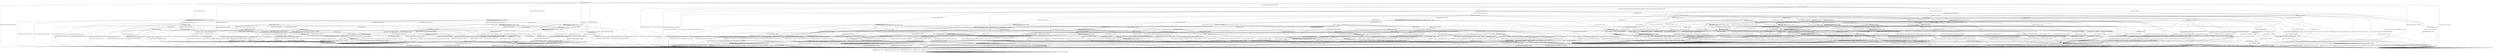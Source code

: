 digraph g {

	s0 [shape="circle" label="s0"];
	s1 [shape="circle" label="s1"];
	s2 [shape="circle" label="s2"];
	s3 [shape="circle" label="s3"];
	s4 [shape="circle" label="s4"];
	s5 [shape="circle" label="s5"];
	s6 [shape="circle" label="s6"];
	s7 [shape="circle" label="s7"];
	s8 [shape="circle" label="s8"];
	s9 [shape="circle" label="s9"];
	s10 [shape="circle" label="s10"];
	s11 [shape="circle" label="s11"];
	s12 [shape="circle" label="s12"];
	s13 [shape="circle" label="s13"];
	s14 [shape="circle" label="s14"];
	s15 [shape="circle" label="s15"];
	s16 [shape="circle" label="s16"];
	s17 [shape="circle" label="s17"];
	s18 [shape="circle" label="s18"];
	s19 [shape="circle" label="s19"];
	s20 [shape="circle" label="s20"];
	s21 [shape="circle" label="s21"];
	s22 [shape="circle" label="s22"];
	s23 [shape="circle" label="s23"];
	s24 [shape="circle" label="s24"];
	s25 [shape="circle" label="s25"];
	s26 [shape="circle" label="s26"];
	s27 [shape="circle" label="s27"];
	s28 [shape="circle" label="s28"];
	s29 [shape="circle" label="s29"];
	s30 [shape="circle" label="s30"];
	s31 [shape="circle" label="s31"];
	s32 [shape="circle" label="s32"];
	s33 [shape="circle" label="s33"];
	s34 [shape="circle" label="s34"];
	s35 [shape="circle" label="s35"];
	s36 [shape="circle" label="s36"];
	s37 [shape="circle" label="s37"];
	s38 [shape="circle" label="s38"];
	s39 [shape="circle" label="s39"];
	s40 [shape="circle" label="s40"];
	s41 [shape="circle" label="s41"];
	s42 [shape="circle" label="s42"];
	s43 [shape="circle" label="s43"];
	s44 [shape="circle" label="s44"];
	s45 [shape="circle" label="s45"];
	s46 [shape="circle" label="s46"];
	s47 [shape="circle" label="s47"];
	s48 [shape="circle" label="s48"];
	s49 [shape="circle" label="s49"];
	s50 [shape="circle" label="s50"];
	s51 [shape="circle" label="s51"];
	s52 [shape="circle" label="s52"];
	s53 [shape="circle" label="s53"];
	s54 [shape="circle" label="s54"];
	s55 [shape="circle" label="s55"];
	s56 [shape="circle" label="s56"];
	s57 [shape="circle" label="s57"];
	s58 [shape="circle" label="s58"];
	s59 [shape="circle" label="s59"];
	s60 [shape="circle" label="s60"];
	s61 [shape="circle" label="s61"];
	s62 [shape="circle" label="s62"];
	s63 [shape="circle" label="s63"];
	s64 [shape="circle" label="s64"];
	s65 [shape="circle" label="s65"];
	s66 [shape="circle" label="s66"];
	s67 [shape="circle" label="s67"];
	s68 [shape="circle" label="s68"];
	s69 [shape="circle" label="s69"];
	s70 [shape="circle" label="s70"];
	s71 [shape="circle" label="s71"];
	s72 [shape="circle" label="s72"];
	s73 [shape="circle" label="s73"];
	s74 [shape="circle" label="s74"];
	s75 [shape="circle" label="s75"];
	s0 -> s2 [label="ECDH_CLIENT_HELLO / HELLO_VERIFY_REQUEST"];
	s0 -> s16 [label="ECDH_CLIENT_KEY_EXCHANGE / TIMEOUT"];
	s0 -> s7 [label="CHANGE_CIPHER_SPEC / TIMEOUT"];
	s0 -> s5 [label="FINISHED / TIMEOUT"];
	s0 -> s0 [label="APPLICATION / TIMEOUT"];
	s0 -> s5 [label="CERTIFICATE / TIMEOUT"];
	s0 -> s8 [label="EMPTY_CERTIFICATE / TIMEOUT"];
	s0 -> s5 [label="CERTIFICATE_VERIFY / TIMEOUT"];
	s0 -> s1 [label="Alert(WARNING,CLOSE_NOTIFY) / TIMEOUT"];
	s0 -> s1 [label="Alert(FATAL,UNEXPECTED_MESSAGE) / TIMEOUT"];
	s1 -> s3 [label="ECDH_CLIENT_HELLO / TIMEOUT"];
	s1 -> s3 [label="ECDH_CLIENT_KEY_EXCHANGE / TIMEOUT"];
	s1 -> s3 [label="CHANGE_CIPHER_SPEC / TIMEOUT"];
	s1 -> s3 [label="FINISHED / TIMEOUT"];
	s1 -> s3 [label="APPLICATION / TIMEOUT"];
	s1 -> s3 [label="CERTIFICATE / TIMEOUT"];
	s1 -> s3 [label="EMPTY_CERTIFICATE / TIMEOUT"];
	s1 -> s3 [label="CERTIFICATE_VERIFY / TIMEOUT"];
	s1 -> s3 [label="Alert(WARNING,CLOSE_NOTIFY) / TIMEOUT"];
	s1 -> s3 [label="Alert(FATAL,UNEXPECTED_MESSAGE) / TIMEOUT"];
	s2 -> s4 [label="ECDH_CLIENT_HELLO / SERVER_HELLO|RSA_CERTIFICATE|ECDHE_SERVER_KEY_EXCHANGE|CERTIFICATE_REQUEST|SERVER_HELLO_DONE"];
	s2 -> s23 [label="ECDH_CLIENT_KEY_EXCHANGE / TIMEOUT"];
	s2 -> s7 [label="CHANGE_CIPHER_SPEC / TIMEOUT"];
	s2 -> s6 [label="FINISHED / TIMEOUT"];
	s2 -> s2 [label="APPLICATION / TIMEOUT"];
	s2 -> s52 [label="CERTIFICATE / TIMEOUT"];
	s2 -> s12 [label="EMPTY_CERTIFICATE / TIMEOUT"];
	s2 -> s6 [label="CERTIFICATE_VERIFY / TIMEOUT"];
	s2 -> s1 [label="Alert(WARNING,CLOSE_NOTIFY) / Alert(WARNING,CLOSE_NOTIFY)"];
	s2 -> s1 [label="Alert(FATAL,UNEXPECTED_MESSAGE) / TIMEOUT"];
	s3 -> s3 [label="ECDH_CLIENT_HELLO / SOCKET_CLOSED"];
	s3 -> s3 [label="ECDH_CLIENT_KEY_EXCHANGE / SOCKET_CLOSED"];
	s3 -> s3 [label="CHANGE_CIPHER_SPEC / SOCKET_CLOSED"];
	s3 -> s3 [label="FINISHED / SOCKET_CLOSED"];
	s3 -> s3 [label="APPLICATION / SOCKET_CLOSED"];
	s3 -> s3 [label="CERTIFICATE / SOCKET_CLOSED"];
	s3 -> s3 [label="EMPTY_CERTIFICATE / SOCKET_CLOSED"];
	s3 -> s3 [label="CERTIFICATE_VERIFY / SOCKET_CLOSED"];
	s3 -> s3 [label="Alert(WARNING,CLOSE_NOTIFY) / SOCKET_CLOSED"];
	s3 -> s3 [label="Alert(FATAL,UNEXPECTED_MESSAGE) / SOCKET_CLOSED"];
	s4 -> s1 [label="ECDH_CLIENT_HELLO / Alert(FATAL,UNEXPECTED_MESSAGE)"];
	s4 -> s20 [label="ECDH_CLIENT_KEY_EXCHANGE / TIMEOUT"];
	s4 -> s7 [label="CHANGE_CIPHER_SPEC / TIMEOUT"];
	s4 -> s6 [label="FINISHED / TIMEOUT"];
	s4 -> s4 [label="APPLICATION / TIMEOUT"];
	s4 -> s50 [label="CERTIFICATE / TIMEOUT"];
	s4 -> s10 [label="EMPTY_CERTIFICATE / TIMEOUT"];
	s4 -> s6 [label="CERTIFICATE_VERIFY / TIMEOUT"];
	s4 -> s1 [label="Alert(WARNING,CLOSE_NOTIFY) / Alert(WARNING,CLOSE_NOTIFY)"];
	s4 -> s1 [label="Alert(FATAL,UNEXPECTED_MESSAGE) / TIMEOUT"];
	s5 -> s5 [label="ECDH_CLIENT_HELLO / TIMEOUT"];
	s5 -> s5 [label="ECDH_CLIENT_KEY_EXCHANGE / TIMEOUT"];
	s5 -> s7 [label="CHANGE_CIPHER_SPEC / TIMEOUT"];
	s5 -> s5 [label="FINISHED / TIMEOUT"];
	s5 -> s5 [label="APPLICATION / TIMEOUT"];
	s5 -> s5 [label="CERTIFICATE / TIMEOUT"];
	s5 -> s5 [label="EMPTY_CERTIFICATE / TIMEOUT"];
	s5 -> s5 [label="CERTIFICATE_VERIFY / TIMEOUT"];
	s5 -> s1 [label="Alert(WARNING,CLOSE_NOTIFY) / TIMEOUT"];
	s5 -> s1 [label="Alert(FATAL,UNEXPECTED_MESSAGE) / TIMEOUT"];
	s6 -> s6 [label="ECDH_CLIENT_HELLO / TIMEOUT"];
	s6 -> s6 [label="ECDH_CLIENT_KEY_EXCHANGE / TIMEOUT"];
	s6 -> s7 [label="CHANGE_CIPHER_SPEC / TIMEOUT"];
	s6 -> s6 [label="FINISHED / TIMEOUT"];
	s6 -> s6 [label="APPLICATION / TIMEOUT"];
	s6 -> s6 [label="CERTIFICATE / TIMEOUT"];
	s6 -> s6 [label="EMPTY_CERTIFICATE / TIMEOUT"];
	s6 -> s6 [label="CERTIFICATE_VERIFY / TIMEOUT"];
	s6 -> s1 [label="Alert(WARNING,CLOSE_NOTIFY) / Alert(WARNING,CLOSE_NOTIFY)"];
	s6 -> s1 [label="Alert(FATAL,UNEXPECTED_MESSAGE) / TIMEOUT"];
	s7 -> s7 [label="ECDH_CLIENT_HELLO / TIMEOUT"];
	s7 -> s7 [label="ECDH_CLIENT_KEY_EXCHANGE / TIMEOUT"];
	s7 -> s7 [label="CHANGE_CIPHER_SPEC / TIMEOUT"];
	s7 -> s7 [label="FINISHED / TIMEOUT"];
	s7 -> s7 [label="APPLICATION / TIMEOUT"];
	s7 -> s7 [label="CERTIFICATE / TIMEOUT"];
	s7 -> s7 [label="EMPTY_CERTIFICATE / TIMEOUT"];
	s7 -> s7 [label="CERTIFICATE_VERIFY / TIMEOUT"];
	s7 -> s7 [label="Alert(WARNING,CLOSE_NOTIFY) / TIMEOUT"];
	s7 -> s7 [label="Alert(FATAL,UNEXPECTED_MESSAGE) / TIMEOUT"];
	s8 -> s8 [label="ECDH_CLIENT_HELLO / TIMEOUT"];
	s8 -> s32 [label="ECDH_CLIENT_KEY_EXCHANGE / TIMEOUT"];
	s8 -> s9 [label="CHANGE_CIPHER_SPEC / TIMEOUT"];
	s8 -> s8 [label="FINISHED / TIMEOUT"];
	s8 -> s8 [label="APPLICATION / TIMEOUT"];
	s8 -> s5 [label="CERTIFICATE / TIMEOUT"];
	s8 -> s5 [label="EMPTY_CERTIFICATE / TIMEOUT"];
	s8 -> s14 [label="CERTIFICATE_VERIFY / TIMEOUT"];
	s8 -> s1 [label="Alert(WARNING,CLOSE_NOTIFY) / TIMEOUT"];
	s8 -> s1 [label="Alert(FATAL,UNEXPECTED_MESSAGE) / TIMEOUT"];
	s9 -> s1 [label="ECDH_CLIENT_HELLO / TIMEOUT"];
	s9 -> s1 [label="ECDH_CLIENT_KEY_EXCHANGE / TIMEOUT"];
	s9 -> s7 [label="CHANGE_CIPHER_SPEC / TIMEOUT"];
	s9 -> s1 [label="FINISHED / TIMEOUT"];
	s9 -> s9 [label="APPLICATION / TIMEOUT"];
	s9 -> s1 [label="CERTIFICATE / TIMEOUT"];
	s9 -> s1 [label="EMPTY_CERTIFICATE / TIMEOUT"];
	s9 -> s1 [label="CERTIFICATE_VERIFY / TIMEOUT"];
	s9 -> s9 [label="Alert(WARNING,CLOSE_NOTIFY) / TIMEOUT"];
	s9 -> s9 [label="Alert(FATAL,UNEXPECTED_MESSAGE) / TIMEOUT"];
	s10 -> s28 [label="ECDH_CLIENT_HELLO / TIMEOUT"];
	s10 -> s26 [label="ECDH_CLIENT_KEY_EXCHANGE / TIMEOUT"];
	s10 -> s11 [label="CHANGE_CIPHER_SPEC / TIMEOUT"];
	s10 -> s10 [label="FINISHED / TIMEOUT"];
	s10 -> s10 [label="APPLICATION / TIMEOUT"];
	s10 -> s6 [label="CERTIFICATE / TIMEOUT"];
	s10 -> s6 [label="EMPTY_CERTIFICATE / TIMEOUT"];
	s10 -> s10 [label="CERTIFICATE_VERIFY / TIMEOUT"];
	s10 -> s1 [label="Alert(WARNING,CLOSE_NOTIFY) / Alert(WARNING,CLOSE_NOTIFY)"];
	s10 -> s1 [label="Alert(FATAL,UNEXPECTED_MESSAGE) / TIMEOUT"];
	s11 -> s1 [label="ECDH_CLIENT_HELLO / Alert(FATAL,BAD_CERTIFICATE)"];
	s11 -> s1 [label="ECDH_CLIENT_KEY_EXCHANGE / Alert(FATAL,BAD_CERTIFICATE)"];
	s11 -> s7 [label="CHANGE_CIPHER_SPEC / TIMEOUT"];
	s11 -> s1 [label="FINISHED / Alert(FATAL,BAD_CERTIFICATE)"];
	s11 -> s11 [label="APPLICATION / TIMEOUT"];
	s11 -> s1 [label="CERTIFICATE / Alert(FATAL,BAD_CERTIFICATE)"];
	s11 -> s1 [label="EMPTY_CERTIFICATE / Alert(FATAL,BAD_CERTIFICATE)"];
	s11 -> s1 [label="CERTIFICATE_VERIFY / Alert(FATAL,BAD_CERTIFICATE)"];
	s11 -> s11 [label="Alert(WARNING,CLOSE_NOTIFY) / TIMEOUT"];
	s11 -> s11 [label="Alert(FATAL,UNEXPECTED_MESSAGE) / TIMEOUT"];
	s12 -> s18 [label="ECDH_CLIENT_HELLO / TIMEOUT"];
	s12 -> s15 [label="ECDH_CLIENT_KEY_EXCHANGE / TIMEOUT"];
	s12 -> s13 [label="CHANGE_CIPHER_SPEC / TIMEOUT"];
	s12 -> s72 [label="FINISHED / TIMEOUT"];
	s12 -> s12 [label="APPLICATION / TIMEOUT"];
	s12 -> s6 [label="CERTIFICATE / TIMEOUT"];
	s12 -> s6 [label="EMPTY_CERTIFICATE / TIMEOUT"];
	s12 -> s61 [label="CERTIFICATE_VERIFY / TIMEOUT"];
	s12 -> s1 [label="Alert(WARNING,CLOSE_NOTIFY) / Alert(WARNING,CLOSE_NOTIFY)"];
	s12 -> s1 [label="Alert(FATAL,UNEXPECTED_MESSAGE) / TIMEOUT"];
	s13 -> s1 [label="ECDH_CLIENT_HELLO / Alert(FATAL,UNEXPECTED_MESSAGE)"];
	s13 -> s1 [label="ECDH_CLIENT_KEY_EXCHANGE / Alert(FATAL,UNEXPECTED_MESSAGE)"];
	s13 -> s7 [label="CHANGE_CIPHER_SPEC / TIMEOUT"];
	s13 -> s1 [label="FINISHED / Alert(FATAL,UNEXPECTED_MESSAGE)"];
	s13 -> s13 [label="APPLICATION / TIMEOUT"];
	s13 -> s1 [label="CERTIFICATE / Alert(FATAL,UNEXPECTED_MESSAGE)"];
	s13 -> s1 [label="EMPTY_CERTIFICATE / Alert(FATAL,UNEXPECTED_MESSAGE)"];
	s13 -> s1 [label="CERTIFICATE_VERIFY / Alert(FATAL,UNEXPECTED_MESSAGE)"];
	s13 -> s13 [label="Alert(WARNING,CLOSE_NOTIFY) / TIMEOUT"];
	s13 -> s13 [label="Alert(FATAL,UNEXPECTED_MESSAGE) / TIMEOUT"];
	s14 -> s29 [label="ECDH_CLIENT_HELLO / TIMEOUT"];
	s14 -> s37 [label="ECDH_CLIENT_KEY_EXCHANGE / TIMEOUT"];
	s14 -> s9 [label="CHANGE_CIPHER_SPEC / TIMEOUT"];
	s14 -> s17 [label="FINISHED / TIMEOUT"];
	s14 -> s14 [label="APPLICATION / TIMEOUT"];
	s14 -> s5 [label="CERTIFICATE / TIMEOUT"];
	s14 -> s5 [label="EMPTY_CERTIFICATE / TIMEOUT"];
	s14 -> s5 [label="CERTIFICATE_VERIFY / TIMEOUT"];
	s14 -> s1 [label="Alert(WARNING,CLOSE_NOTIFY) / TIMEOUT"];
	s14 -> s1 [label="Alert(FATAL,UNEXPECTED_MESSAGE) / TIMEOUT"];
	s15 -> s19 [label="ECDH_CLIENT_HELLO / TIMEOUT"];
	s15 -> s6 [label="ECDH_CLIENT_KEY_EXCHANGE / TIMEOUT"];
	s15 -> s13 [label="CHANGE_CIPHER_SPEC / TIMEOUT"];
	s15 -> s25 [label="FINISHED / TIMEOUT"];
	s15 -> s15 [label="APPLICATION / TIMEOUT"];
	s15 -> s6 [label="CERTIFICATE / TIMEOUT"];
	s15 -> s6 [label="EMPTY_CERTIFICATE / TIMEOUT"];
	s15 -> s54 [label="CERTIFICATE_VERIFY / TIMEOUT"];
	s15 -> s1 [label="Alert(WARNING,CLOSE_NOTIFY) / Alert(WARNING,CLOSE_NOTIFY)"];
	s15 -> s1 [label="Alert(FATAL,UNEXPECTED_MESSAGE) / TIMEOUT"];
	s16 -> s16 [label="ECDH_CLIENT_HELLO / TIMEOUT"];
	s16 -> s5 [label="ECDH_CLIENT_KEY_EXCHANGE / TIMEOUT"];
	s16 -> s9 [label="CHANGE_CIPHER_SPEC / TIMEOUT"];
	s16 -> s70 [label="FINISHED / TIMEOUT"];
	s16 -> s16 [label="APPLICATION / TIMEOUT"];
	s16 -> s32 [label="CERTIFICATE / TIMEOUT"];
	s16 -> s32 [label="EMPTY_CERTIFICATE / TIMEOUT"];
	s16 -> s30 [label="CERTIFICATE_VERIFY / TIMEOUT"];
	s16 -> s1 [label="Alert(WARNING,CLOSE_NOTIFY) / TIMEOUT"];
	s16 -> s1 [label="Alert(FATAL,UNEXPECTED_MESSAGE) / TIMEOUT"];
	s17 -> s58 [label="ECDH_CLIENT_HELLO / TIMEOUT"];
	s17 -> s63 [label="ECDH_CLIENT_KEY_EXCHANGE / TIMEOUT"];
	s17 -> s9 [label="CHANGE_CIPHER_SPEC / TIMEOUT"];
	s17 -> s5 [label="FINISHED / TIMEOUT"];
	s17 -> s17 [label="APPLICATION / TIMEOUT"];
	s17 -> s5 [label="CERTIFICATE / TIMEOUT"];
	s17 -> s5 [label="EMPTY_CERTIFICATE / TIMEOUT"];
	s17 -> s5 [label="CERTIFICATE_VERIFY / TIMEOUT"];
	s17 -> s1 [label="Alert(WARNING,CLOSE_NOTIFY) / TIMEOUT"];
	s17 -> s1 [label="Alert(FATAL,UNEXPECTED_MESSAGE) / TIMEOUT"];
	s18 -> s6 [label="ECDH_CLIENT_HELLO / TIMEOUT"];
	s18 -> s19 [label="ECDH_CLIENT_KEY_EXCHANGE / TIMEOUT"];
	s18 -> s13 [label="CHANGE_CIPHER_SPEC / TIMEOUT"];
	s18 -> s18 [label="FINISHED / TIMEOUT"];
	s18 -> s18 [label="APPLICATION / TIMEOUT"];
	s18 -> s6 [label="CERTIFICATE / TIMEOUT"];
	s18 -> s6 [label="EMPTY_CERTIFICATE / TIMEOUT"];
	s18 -> s18 [label="CERTIFICATE_VERIFY / TIMEOUT"];
	s18 -> s1 [label="Alert(WARNING,CLOSE_NOTIFY) / Alert(WARNING,CLOSE_NOTIFY)"];
	s18 -> s1 [label="Alert(FATAL,UNEXPECTED_MESSAGE) / TIMEOUT"];
	s19 -> s6 [label="ECDH_CLIENT_HELLO / TIMEOUT"];
	s19 -> s6 [label="ECDH_CLIENT_KEY_EXCHANGE / TIMEOUT"];
	s19 -> s13 [label="CHANGE_CIPHER_SPEC / TIMEOUT"];
	s19 -> s40 [label="FINISHED / TIMEOUT"];
	s19 -> s19 [label="APPLICATION / TIMEOUT"];
	s19 -> s6 [label="CERTIFICATE / TIMEOUT"];
	s19 -> s6 [label="EMPTY_CERTIFICATE / TIMEOUT"];
	s19 -> s19 [label="CERTIFICATE_VERIFY / TIMEOUT"];
	s19 -> s1 [label="Alert(WARNING,CLOSE_NOTIFY) / Alert(WARNING,CLOSE_NOTIFY)"];
	s19 -> s1 [label="Alert(FATAL,UNEXPECTED_MESSAGE) / TIMEOUT"];
	s20 -> s19 [label="ECDH_CLIENT_HELLO / TIMEOUT"];
	s20 -> s6 [label="ECDH_CLIENT_KEY_EXCHANGE / TIMEOUT"];
	s20 -> s44 [label="CHANGE_CIPHER_SPEC / TIMEOUT"];
	s20 -> s24 [label="FINISHED / TIMEOUT"];
	s20 -> s20 [label="APPLICATION / TIMEOUT"];
	s20 -> s62 [label="CERTIFICATE / TIMEOUT"];
	s20 -> s26 [label="EMPTY_CERTIFICATE / TIMEOUT"];
	s20 -> s21 [label="CERTIFICATE_VERIFY / TIMEOUT"];
	s20 -> s1 [label="Alert(WARNING,CLOSE_NOTIFY) / Alert(WARNING,CLOSE_NOTIFY)"];
	s20 -> s1 [label="Alert(FATAL,UNEXPECTED_MESSAGE) / TIMEOUT"];
	s21 -> s33 [label="ECDH_CLIENT_HELLO / TIMEOUT"];
	s21 -> s6 [label="ECDH_CLIENT_KEY_EXCHANGE / TIMEOUT"];
	s21 -> s22 [label="CHANGE_CIPHER_SPEC / TIMEOUT"];
	s21 -> s21 [label="FINISHED / TIMEOUT"];
	s21 -> s21 [label="APPLICATION / TIMEOUT"];
	s21 -> s27 [label="CERTIFICATE / TIMEOUT"];
	s21 -> s27 [label="EMPTY_CERTIFICATE / TIMEOUT"];
	s21 -> s6 [label="CERTIFICATE_VERIFY / TIMEOUT"];
	s21 -> s1 [label="Alert(WARNING,CLOSE_NOTIFY) / Alert(WARNING,CLOSE_NOTIFY)"];
	s21 -> s1 [label="Alert(FATAL,UNEXPECTED_MESSAGE) / TIMEOUT"];
	s22 -> s1 [label="ECDH_CLIENT_HELLO / Alert(FATAL,HANDSHAKE_FAILURE)"];
	s22 -> s1 [label="ECDH_CLIENT_KEY_EXCHANGE / Alert(FATAL,HANDSHAKE_FAILURE)"];
	s22 -> s7 [label="CHANGE_CIPHER_SPEC / TIMEOUT"];
	s22 -> s1 [label="FINISHED / Alert(FATAL,HANDSHAKE_FAILURE)"];
	s22 -> s22 [label="APPLICATION / TIMEOUT"];
	s22 -> s1 [label="CERTIFICATE / Alert(FATAL,HANDSHAKE_FAILURE)"];
	s22 -> s1 [label="EMPTY_CERTIFICATE / Alert(FATAL,HANDSHAKE_FAILURE)"];
	s22 -> s1 [label="CERTIFICATE_VERIFY / Alert(FATAL,HANDSHAKE_FAILURE)"];
	s22 -> s22 [label="Alert(WARNING,CLOSE_NOTIFY) / TIMEOUT"];
	s22 -> s22 [label="Alert(FATAL,UNEXPECTED_MESSAGE) / TIMEOUT"];
	s23 -> s19 [label="ECDH_CLIENT_HELLO / TIMEOUT"];
	s23 -> s6 [label="ECDH_CLIENT_KEY_EXCHANGE / TIMEOUT"];
	s23 -> s13 [label="CHANGE_CIPHER_SPEC / TIMEOUT"];
	s23 -> s24 [label="FINISHED / TIMEOUT"];
	s23 -> s23 [label="APPLICATION / TIMEOUT"];
	s23 -> s15 [label="CERTIFICATE / TIMEOUT"];
	s23 -> s15 [label="EMPTY_CERTIFICATE / TIMEOUT"];
	s23 -> s23 [label="CERTIFICATE_VERIFY / TIMEOUT"];
	s23 -> s1 [label="Alert(WARNING,CLOSE_NOTIFY) / Alert(WARNING,CLOSE_NOTIFY)"];
	s23 -> s1 [label="Alert(FATAL,UNEXPECTED_MESSAGE) / TIMEOUT"];
	s24 -> s42 [label="ECDH_CLIENT_HELLO / TIMEOUT"];
	s24 -> s6 [label="ECDH_CLIENT_KEY_EXCHANGE / TIMEOUT"];
	s24 -> s13 [label="CHANGE_CIPHER_SPEC / TIMEOUT"];
	s24 -> s6 [label="FINISHED / TIMEOUT"];
	s24 -> s24 [label="APPLICATION / TIMEOUT"];
	s24 -> s25 [label="CERTIFICATE / TIMEOUT"];
	s24 -> s25 [label="EMPTY_CERTIFICATE / TIMEOUT"];
	s24 -> s24 [label="CERTIFICATE_VERIFY / TIMEOUT"];
	s24 -> s1 [label="Alert(WARNING,CLOSE_NOTIFY) / Alert(WARNING,CLOSE_NOTIFY)"];
	s24 -> s1 [label="Alert(FATAL,UNEXPECTED_MESSAGE) / TIMEOUT"];
	s25 -> s40 [label="ECDH_CLIENT_HELLO / TIMEOUT"];
	s25 -> s6 [label="ECDH_CLIENT_KEY_EXCHANGE / TIMEOUT"];
	s25 -> s13 [label="CHANGE_CIPHER_SPEC / TIMEOUT"];
	s25 -> s6 [label="FINISHED / TIMEOUT"];
	s25 -> s25 [label="APPLICATION / TIMEOUT"];
	s25 -> s6 [label="CERTIFICATE / TIMEOUT"];
	s25 -> s6 [label="EMPTY_CERTIFICATE / TIMEOUT"];
	s25 -> s39 [label="CERTIFICATE_VERIFY / TIMEOUT"];
	s25 -> s1 [label="Alert(WARNING,CLOSE_NOTIFY) / Alert(WARNING,CLOSE_NOTIFY)"];
	s25 -> s1 [label="Alert(FATAL,UNEXPECTED_MESSAGE) / TIMEOUT"];
	s26 -> s38 [label="ECDH_CLIENT_HELLO / TIMEOUT"];
	s26 -> s6 [label="ECDH_CLIENT_KEY_EXCHANGE / TIMEOUT"];
	s26 -> s11 [label="CHANGE_CIPHER_SPEC / TIMEOUT"];
	s26 -> s26 [label="FINISHED / TIMEOUT"];
	s26 -> s26 [label="APPLICATION / TIMEOUT"];
	s26 -> s6 [label="CERTIFICATE / TIMEOUT"];
	s26 -> s6 [label="EMPTY_CERTIFICATE / TIMEOUT"];
	s26 -> s41 [label="CERTIFICATE_VERIFY / TIMEOUT"];
	s26 -> s1 [label="Alert(WARNING,CLOSE_NOTIFY) / Alert(WARNING,CLOSE_NOTIFY)"];
	s26 -> s1 [label="Alert(FATAL,UNEXPECTED_MESSAGE) / TIMEOUT"];
	s27 -> s60 [label="ECDH_CLIENT_HELLO / TIMEOUT"];
	s27 -> s6 [label="ECDH_CLIENT_KEY_EXCHANGE / TIMEOUT"];
	s27 -> s22 [label="CHANGE_CIPHER_SPEC / TIMEOUT"];
	s27 -> s75 [label="FINISHED / TIMEOUT"];
	s27 -> s27 [label="APPLICATION / TIMEOUT"];
	s27 -> s6 [label="CERTIFICATE / TIMEOUT"];
	s27 -> s6 [label="EMPTY_CERTIFICATE / TIMEOUT"];
	s27 -> s6 [label="CERTIFICATE_VERIFY / TIMEOUT"];
	s27 -> s1 [label="Alert(WARNING,CLOSE_NOTIFY) / Alert(WARNING,CLOSE_NOTIFY)"];
	s27 -> s1 [label="Alert(FATAL,UNEXPECTED_MESSAGE) / TIMEOUT"];
	s28 -> s6 [label="ECDH_CLIENT_HELLO / TIMEOUT"];
	s28 -> s38 [label="ECDH_CLIENT_KEY_EXCHANGE / TIMEOUT"];
	s28 -> s11 [label="CHANGE_CIPHER_SPEC / TIMEOUT"];
	s28 -> s28 [label="FINISHED / TIMEOUT"];
	s28 -> s28 [label="APPLICATION / TIMEOUT"];
	s28 -> s6 [label="CERTIFICATE / TIMEOUT"];
	s28 -> s6 [label="EMPTY_CERTIFICATE / TIMEOUT"];
	s28 -> s28 [label="CERTIFICATE_VERIFY / TIMEOUT"];
	s28 -> s1 [label="Alert(WARNING,CLOSE_NOTIFY) / Alert(WARNING,CLOSE_NOTIFY)"];
	s28 -> s1 [label="Alert(FATAL,UNEXPECTED_MESSAGE) / TIMEOUT"];
	s29 -> s5 [label="ECDH_CLIENT_HELLO / TIMEOUT"];
	s29 -> s43 [label="ECDH_CLIENT_KEY_EXCHANGE / TIMEOUT"];
	s29 -> s9 [label="CHANGE_CIPHER_SPEC / TIMEOUT"];
	s29 -> s58 [label="FINISHED / TIMEOUT"];
	s29 -> s29 [label="APPLICATION / TIMEOUT"];
	s29 -> s5 [label="CERTIFICATE / TIMEOUT"];
	s29 -> s5 [label="EMPTY_CERTIFICATE / TIMEOUT"];
	s29 -> s5 [label="CERTIFICATE_VERIFY / TIMEOUT"];
	s29 -> s1 [label="Alert(WARNING,CLOSE_NOTIFY) / TIMEOUT"];
	s29 -> s1 [label="Alert(FATAL,UNEXPECTED_MESSAGE) / TIMEOUT"];
	s30 -> s31 [label="ECDH_CLIENT_HELLO / TIMEOUT"];
	s30 -> s5 [label="ECDH_CLIENT_KEY_EXCHANGE / TIMEOUT"];
	s30 -> s9 [label="CHANGE_CIPHER_SPEC / TIMEOUT"];
	s30 -> s59 [label="FINISHED / TIMEOUT"];
	s30 -> s30 [label="APPLICATION / TIMEOUT"];
	s30 -> s37 [label="CERTIFICATE / TIMEOUT"];
	s30 -> s37 [label="EMPTY_CERTIFICATE / TIMEOUT"];
	s30 -> s5 [label="CERTIFICATE_VERIFY / TIMEOUT"];
	s30 -> s1 [label="Alert(WARNING,CLOSE_NOTIFY) / TIMEOUT"];
	s30 -> s1 [label="Alert(FATAL,UNEXPECTED_MESSAGE) / TIMEOUT"];
	s31 -> s5 [label="ECDH_CLIENT_HELLO / TIMEOUT"];
	s31 -> s5 [label="ECDH_CLIENT_KEY_EXCHANGE / TIMEOUT"];
	s31 -> s9 [label="CHANGE_CIPHER_SPEC / TIMEOUT"];
	s31 -> s34 [label="FINISHED / TIMEOUT"];
	s31 -> s31 [label="APPLICATION / TIMEOUT"];
	s31 -> s43 [label="CERTIFICATE / TIMEOUT"];
	s31 -> s43 [label="EMPTY_CERTIFICATE / TIMEOUT"];
	s31 -> s5 [label="CERTIFICATE_VERIFY / TIMEOUT"];
	s31 -> s1 [label="Alert(WARNING,CLOSE_NOTIFY) / TIMEOUT"];
	s31 -> s1 [label="Alert(FATAL,UNEXPECTED_MESSAGE) / TIMEOUT"];
	s32 -> s32 [label="ECDH_CLIENT_HELLO / TIMEOUT"];
	s32 -> s5 [label="ECDH_CLIENT_KEY_EXCHANGE / TIMEOUT"];
	s32 -> s9 [label="CHANGE_CIPHER_SPEC / TIMEOUT"];
	s32 -> s73 [label="FINISHED / TIMEOUT"];
	s32 -> s32 [label="APPLICATION / TIMEOUT"];
	s32 -> s5 [label="CERTIFICATE / TIMEOUT"];
	s32 -> s5 [label="EMPTY_CERTIFICATE / TIMEOUT"];
	s32 -> s37 [label="CERTIFICATE_VERIFY / TIMEOUT"];
	s32 -> s1 [label="Alert(WARNING,CLOSE_NOTIFY) / TIMEOUT"];
	s32 -> s1 [label="Alert(FATAL,UNEXPECTED_MESSAGE) / TIMEOUT"];
	s33 -> s6 [label="ECDH_CLIENT_HELLO / TIMEOUT"];
	s33 -> s6 [label="ECDH_CLIENT_KEY_EXCHANGE / TIMEOUT"];
	s33 -> s22 [label="CHANGE_CIPHER_SPEC / TIMEOUT"];
	s33 -> s35 [label="FINISHED / TIMEOUT"];
	s33 -> s33 [label="APPLICATION / TIMEOUT"];
	s33 -> s60 [label="CERTIFICATE / TIMEOUT"];
	s33 -> s60 [label="EMPTY_CERTIFICATE / TIMEOUT"];
	s33 -> s6 [label="CERTIFICATE_VERIFY / TIMEOUT"];
	s33 -> s1 [label="Alert(WARNING,CLOSE_NOTIFY) / Alert(WARNING,CLOSE_NOTIFY)"];
	s33 -> s1 [label="Alert(FATAL,UNEXPECTED_MESSAGE) / TIMEOUT"];
	s34 -> s5 [label="ECDH_CLIENT_HELLO / TIMEOUT"];
	s34 -> s5 [label="ECDH_CLIENT_KEY_EXCHANGE / TIMEOUT"];
	s34 -> s9 [label="CHANGE_CIPHER_SPEC / TIMEOUT"];
	s34 -> s5 [label="FINISHED / TIMEOUT"];
	s34 -> s34 [label="APPLICATION / TIMEOUT"];
	s34 -> s58 [label="CERTIFICATE / TIMEOUT"];
	s34 -> s58 [label="EMPTY_CERTIFICATE / TIMEOUT"];
	s34 -> s5 [label="CERTIFICATE_VERIFY / TIMEOUT"];
	s34 -> s1 [label="Alert(WARNING,CLOSE_NOTIFY) / TIMEOUT"];
	s34 -> s1 [label="Alert(FATAL,UNEXPECTED_MESSAGE) / TIMEOUT"];
	s35 -> s6 [label="ECDH_CLIENT_HELLO / TIMEOUT"];
	s35 -> s6 [label="ECDH_CLIENT_KEY_EXCHANGE / TIMEOUT"];
	s35 -> s22 [label="CHANGE_CIPHER_SPEC / TIMEOUT"];
	s35 -> s6 [label="FINISHED / TIMEOUT"];
	s35 -> s35 [label="APPLICATION / TIMEOUT"];
	s35 -> s36 [label="CERTIFICATE / TIMEOUT"];
	s35 -> s36 [label="EMPTY_CERTIFICATE / TIMEOUT"];
	s35 -> s6 [label="CERTIFICATE_VERIFY / TIMEOUT"];
	s35 -> s1 [label="Alert(WARNING,CLOSE_NOTIFY) / Alert(WARNING,CLOSE_NOTIFY)"];
	s35 -> s1 [label="Alert(FATAL,UNEXPECTED_MESSAGE) / TIMEOUT"];
	s36 -> s6 [label="ECDH_CLIENT_HELLO / TIMEOUT"];
	s36 -> s6 [label="ECDH_CLIENT_KEY_EXCHANGE / TIMEOUT"];
	s36 -> s22 [label="CHANGE_CIPHER_SPEC / TIMEOUT"];
	s36 -> s6 [label="FINISHED / TIMEOUT"];
	s36 -> s36 [label="APPLICATION / TIMEOUT"];
	s36 -> s6 [label="CERTIFICATE / TIMEOUT"];
	s36 -> s6 [label="EMPTY_CERTIFICATE / TIMEOUT"];
	s36 -> s6 [label="CERTIFICATE_VERIFY / TIMEOUT"];
	s36 -> s1 [label="Alert(WARNING,CLOSE_NOTIFY) / Alert(WARNING,CLOSE_NOTIFY)"];
	s36 -> s1 [label="Alert(FATAL,UNEXPECTED_MESSAGE) / TIMEOUT"];
	s37 -> s43 [label="ECDH_CLIENT_HELLO / TIMEOUT"];
	s37 -> s5 [label="ECDH_CLIENT_KEY_EXCHANGE / TIMEOUT"];
	s37 -> s9 [label="CHANGE_CIPHER_SPEC / TIMEOUT"];
	s37 -> s63 [label="FINISHED / TIMEOUT"];
	s37 -> s37 [label="APPLICATION / TIMEOUT"];
	s37 -> s5 [label="CERTIFICATE / TIMEOUT"];
	s37 -> s5 [label="EMPTY_CERTIFICATE / TIMEOUT"];
	s37 -> s5 [label="CERTIFICATE_VERIFY / TIMEOUT"];
	s37 -> s1 [label="Alert(WARNING,CLOSE_NOTIFY) / TIMEOUT"];
	s37 -> s1 [label="Alert(FATAL,UNEXPECTED_MESSAGE) / TIMEOUT"];
	s38 -> s6 [label="ECDH_CLIENT_HELLO / TIMEOUT"];
	s38 -> s6 [label="ECDH_CLIENT_KEY_EXCHANGE / TIMEOUT"];
	s38 -> s11 [label="CHANGE_CIPHER_SPEC / TIMEOUT"];
	s38 -> s38 [label="FINISHED / TIMEOUT"];
	s38 -> s38 [label="APPLICATION / TIMEOUT"];
	s38 -> s6 [label="CERTIFICATE / TIMEOUT"];
	s38 -> s6 [label="EMPTY_CERTIFICATE / TIMEOUT"];
	s38 -> s38 [label="CERTIFICATE_VERIFY / TIMEOUT"];
	s38 -> s1 [label="Alert(WARNING,CLOSE_NOTIFY) / Alert(WARNING,CLOSE_NOTIFY)"];
	s38 -> s1 [label="Alert(FATAL,UNEXPECTED_MESSAGE) / TIMEOUT"];
	s39 -> s40 [label="ECDH_CLIENT_HELLO / TIMEOUT"];
	s39 -> s6 [label="ECDH_CLIENT_KEY_EXCHANGE / TIMEOUT"];
	s39 -> s13 [label="CHANGE_CIPHER_SPEC / TIMEOUT"];
	s39 -> s6 [label="FINISHED / TIMEOUT"];
	s39 -> s39 [label="APPLICATION / TIMEOUT"];
	s39 -> s6 [label="CERTIFICATE / TIMEOUT"];
	s39 -> s6 [label="EMPTY_CERTIFICATE / TIMEOUT"];
	s39 -> s6 [label="CERTIFICATE_VERIFY / TIMEOUT"];
	s39 -> s1 [label="Alert(WARNING,CLOSE_NOTIFY) / Alert(WARNING,CLOSE_NOTIFY)"];
	s39 -> s1 [label="Alert(FATAL,UNEXPECTED_MESSAGE) / TIMEOUT"];
	s40 -> s6 [label="ECDH_CLIENT_HELLO / TIMEOUT"];
	s40 -> s6 [label="ECDH_CLIENT_KEY_EXCHANGE / TIMEOUT"];
	s40 -> s13 [label="CHANGE_CIPHER_SPEC / TIMEOUT"];
	s40 -> s6 [label="FINISHED / TIMEOUT"];
	s40 -> s40 [label="APPLICATION / TIMEOUT"];
	s40 -> s6 [label="CERTIFICATE / TIMEOUT"];
	s40 -> s6 [label="EMPTY_CERTIFICATE / TIMEOUT"];
	s40 -> s6 [label="CERTIFICATE_VERIFY / TIMEOUT"];
	s40 -> s1 [label="Alert(WARNING,CLOSE_NOTIFY) / Alert(WARNING,CLOSE_NOTIFY)"];
	s40 -> s1 [label="Alert(FATAL,UNEXPECTED_MESSAGE) / TIMEOUT"];
	s41 -> s38 [label="ECDH_CLIENT_HELLO / TIMEOUT"];
	s41 -> s6 [label="ECDH_CLIENT_KEY_EXCHANGE / TIMEOUT"];
	s41 -> s11 [label="CHANGE_CIPHER_SPEC / TIMEOUT"];
	s41 -> s41 [label="FINISHED / TIMEOUT"];
	s41 -> s41 [label="APPLICATION / TIMEOUT"];
	s41 -> s6 [label="CERTIFICATE / TIMEOUT"];
	s41 -> s6 [label="EMPTY_CERTIFICATE / TIMEOUT"];
	s41 -> s6 [label="CERTIFICATE_VERIFY / TIMEOUT"];
	s41 -> s1 [label="Alert(WARNING,CLOSE_NOTIFY) / Alert(WARNING,CLOSE_NOTIFY)"];
	s41 -> s1 [label="Alert(FATAL,UNEXPECTED_MESSAGE) / TIMEOUT"];
	s42 -> s6 [label="ECDH_CLIENT_HELLO / TIMEOUT"];
	s42 -> s6 [label="ECDH_CLIENT_KEY_EXCHANGE / TIMEOUT"];
	s42 -> s13 [label="CHANGE_CIPHER_SPEC / TIMEOUT"];
	s42 -> s6 [label="FINISHED / TIMEOUT"];
	s42 -> s42 [label="APPLICATION / TIMEOUT"];
	s42 -> s40 [label="CERTIFICATE / TIMEOUT"];
	s42 -> s40 [label="EMPTY_CERTIFICATE / TIMEOUT"];
	s42 -> s42 [label="CERTIFICATE_VERIFY / TIMEOUT"];
	s42 -> s1 [label="Alert(WARNING,CLOSE_NOTIFY) / Alert(WARNING,CLOSE_NOTIFY)"];
	s42 -> s1 [label="Alert(FATAL,UNEXPECTED_MESSAGE) / TIMEOUT"];
	s43 -> s5 [label="ECDH_CLIENT_HELLO / TIMEOUT"];
	s43 -> s5 [label="ECDH_CLIENT_KEY_EXCHANGE / TIMEOUT"];
	s43 -> s9 [label="CHANGE_CIPHER_SPEC / TIMEOUT"];
	s43 -> s58 [label="FINISHED / TIMEOUT"];
	s43 -> s43 [label="APPLICATION / TIMEOUT"];
	s43 -> s5 [label="CERTIFICATE / TIMEOUT"];
	s43 -> s5 [label="EMPTY_CERTIFICATE / TIMEOUT"];
	s43 -> s5 [label="CERTIFICATE_VERIFY / TIMEOUT"];
	s43 -> s1 [label="Alert(WARNING,CLOSE_NOTIFY) / TIMEOUT"];
	s43 -> s1 [label="Alert(FATAL,UNEXPECTED_MESSAGE) / TIMEOUT"];
	s44 -> s69 [label="ECDH_CLIENT_HELLO / TIMEOUT"];
	s44 -> s6 [label="ECDH_CLIENT_KEY_EXCHANGE / TIMEOUT"];
	s44 -> s7 [label="CHANGE_CIPHER_SPEC / TIMEOUT"];
	s44 -> s71 [label="FINISHED / CHANGE_CIPHER_SPEC|FINISHED"];
	s44 -> s44 [label="APPLICATION / TIMEOUT"];
	s44 -> s45 [label="CERTIFICATE / TIMEOUT"];
	s44 -> s26 [label="EMPTY_CERTIFICATE / TIMEOUT"];
	s44 -> s48 [label="CERTIFICATE_VERIFY / TIMEOUT"];
	s44 -> s44 [label="Alert(WARNING,CLOSE_NOTIFY) / TIMEOUT"];
	s44 -> s44 [label="Alert(FATAL,UNEXPECTED_MESSAGE) / TIMEOUT"];
	s45 -> s74 [label="ECDH_CLIENT_HELLO / TIMEOUT"];
	s45 -> s6 [label="ECDH_CLIENT_KEY_EXCHANGE / TIMEOUT"];
	s45 -> s13 [label="CHANGE_CIPHER_SPEC / TIMEOUT"];
	s45 -> s46 [label="FINISHED / TIMEOUT"];
	s45 -> s6 [label="APPLICATION / TIMEOUT"];
	s45 -> s6 [label="CERTIFICATE / TIMEOUT"];
	s45 -> s6 [label="EMPTY_CERTIFICATE / TIMEOUT"];
	s45 -> s45 [label="CERTIFICATE_VERIFY / TIMEOUT"];
	s45 -> s1 [label="Alert(WARNING,CLOSE_NOTIFY) / Alert(WARNING,CLOSE_NOTIFY)"];
	s45 -> s1 [label="Alert(FATAL,UNEXPECTED_MESSAGE) / TIMEOUT"];
	s46 -> s57 [label="ECDH_CLIENT_HELLO / TIMEOUT"];
	s46 -> s6 [label="ECDH_CLIENT_KEY_EXCHANGE / TIMEOUT"];
	s46 -> s47 [label="CHANGE_CIPHER_SPEC / TIMEOUT"];
	s46 -> s6 [label="FINISHED / TIMEOUT"];
	s46 -> s6 [label="APPLICATION / TIMEOUT"];
	s46 -> s6 [label="CERTIFICATE / TIMEOUT"];
	s46 -> s6 [label="EMPTY_CERTIFICATE / TIMEOUT"];
	s46 -> s46 [label="CERTIFICATE_VERIFY / TIMEOUT"];
	s46 -> s1 [label="Alert(WARNING,CLOSE_NOTIFY) / Alert(WARNING,CLOSE_NOTIFY)"];
	s46 -> s1 [label="Alert(FATAL,UNEXPECTED_MESSAGE) / TIMEOUT"];
	s47 -> s7 [label="ECDH_CLIENT_HELLO / CHANGE_CIPHER_SPEC|FINISHED"];
	s47 -> s7 [label="ECDH_CLIENT_KEY_EXCHANGE / CHANGE_CIPHER_SPEC|UNKNOWN_MESSAGE"];
	s47 -> s7 [label="CHANGE_CIPHER_SPEC / TIMEOUT"];
	s47 -> s7 [label="FINISHED / CHANGE_CIPHER_SPEC|FINISHED"];
	s47 -> s47 [label="APPLICATION / TIMEOUT"];
	s47 -> s7 [label="CERTIFICATE / CHANGE_CIPHER_SPEC|FINISHED"];
	s47 -> s7 [label="EMPTY_CERTIFICATE / CHANGE_CIPHER_SPEC|FINISHED"];
	s47 -> s7 [label="CERTIFICATE_VERIFY / CHANGE_CIPHER_SPEC|FINISHED"];
	s47 -> s47 [label="Alert(WARNING,CLOSE_NOTIFY) / TIMEOUT"];
	s47 -> s47 [label="Alert(FATAL,UNEXPECTED_MESSAGE) / TIMEOUT"];
	s48 -> s49 [label="ECDH_CLIENT_HELLO / TIMEOUT"];
	s48 -> s6 [label="ECDH_CLIENT_KEY_EXCHANGE / TIMEOUT"];
	s48 -> s22 [label="CHANGE_CIPHER_SPEC / TIMEOUT"];
	s48 -> s66 [label="FINISHED / TIMEOUT"];
	s48 -> s6 [label="APPLICATION / TIMEOUT"];
	s48 -> s27 [label="CERTIFICATE / TIMEOUT"];
	s48 -> s27 [label="EMPTY_CERTIFICATE / TIMEOUT"];
	s48 -> s6 [label="CERTIFICATE_VERIFY / TIMEOUT"];
	s48 -> s1 [label="Alert(WARNING,CLOSE_NOTIFY) / Alert(WARNING,CLOSE_NOTIFY)"];
	s48 -> s1 [label="Alert(FATAL,UNEXPECTED_MESSAGE) / TIMEOUT"];
	s49 -> s6 [label="ECDH_CLIENT_HELLO / TIMEOUT"];
	s49 -> s6 [label="ECDH_CLIENT_KEY_EXCHANGE / TIMEOUT"];
	s49 -> s22 [label="CHANGE_CIPHER_SPEC / TIMEOUT"];
	s49 -> s35 [label="FINISHED / TIMEOUT"];
	s49 -> s6 [label="APPLICATION / TIMEOUT"];
	s49 -> s60 [label="CERTIFICATE / TIMEOUT"];
	s49 -> s60 [label="EMPTY_CERTIFICATE / TIMEOUT"];
	s49 -> s6 [label="CERTIFICATE_VERIFY / TIMEOUT"];
	s49 -> s1 [label="Alert(WARNING,CLOSE_NOTIFY) / Alert(WARNING,CLOSE_NOTIFY)"];
	s49 -> s1 [label="Alert(FATAL,UNEXPECTED_MESSAGE) / TIMEOUT"];
	s50 -> s64 [label="ECDH_CLIENT_HELLO / TIMEOUT"];
	s50 -> s6 [label="ECDH_CLIENT_KEY_EXCHANGE / TIMEOUT"];
	s50 -> s7 [label="CHANGE_CIPHER_SPEC / TIMEOUT"];
	s50 -> s67 [label="FINISHED / TIMEOUT"];
	s50 -> s50 [label="APPLICATION / TIMEOUT"];
	s50 -> s6 [label="CERTIFICATE / TIMEOUT"];
	s50 -> s6 [label="EMPTY_CERTIFICATE / TIMEOUT"];
	s50 -> s51 [label="CERTIFICATE_VERIFY / TIMEOUT"];
	s50 -> s1 [label="Alert(WARNING,CLOSE_NOTIFY) / Alert(WARNING,CLOSE_NOTIFY)"];
	s50 -> s1 [label="Alert(FATAL,UNEXPECTED_MESSAGE) / TIMEOUT"];
	s51 -> s18 [label="ECDH_CLIENT_HELLO / TIMEOUT"];
	s51 -> s55 [label="ECDH_CLIENT_KEY_EXCHANGE / TIMEOUT"];
	s51 -> s13 [label="CHANGE_CIPHER_SPEC / TIMEOUT"];
	s51 -> s61 [label="FINISHED / TIMEOUT"];
	s51 -> s51 [label="APPLICATION / TIMEOUT"];
	s51 -> s6 [label="CERTIFICATE / TIMEOUT"];
	s51 -> s6 [label="EMPTY_CERTIFICATE / TIMEOUT"];
	s51 -> s6 [label="CERTIFICATE_VERIFY / TIMEOUT"];
	s51 -> s1 [label="Alert(WARNING,CLOSE_NOTIFY) / Alert(WARNING,CLOSE_NOTIFY)"];
	s51 -> s1 [label="Alert(FATAL,UNEXPECTED_MESSAGE) / TIMEOUT"];
	s52 -> s64 [label="ECDH_CLIENT_HELLO / TIMEOUT"];
	s52 -> s53 [label="ECDH_CLIENT_KEY_EXCHANGE / TIMEOUT"];
	s52 -> s7 [label="CHANGE_CIPHER_SPEC / TIMEOUT"];
	s52 -> s67 [label="FINISHED / TIMEOUT"];
	s52 -> s52 [label="APPLICATION / TIMEOUT"];
	s52 -> s6 [label="CERTIFICATE / TIMEOUT"];
	s52 -> s6 [label="EMPTY_CERTIFICATE / TIMEOUT"];
	s52 -> s61 [label="CERTIFICATE_VERIFY / TIMEOUT"];
	s52 -> s1 [label="Alert(WARNING,CLOSE_NOTIFY) / Alert(WARNING,CLOSE_NOTIFY)"];
	s52 -> s1 [label="Alert(FATAL,UNEXPECTED_MESSAGE) / TIMEOUT"];
	s53 -> s65 [label="ECDH_CLIENT_HELLO / TIMEOUT"];
	s53 -> s6 [label="ECDH_CLIENT_KEY_EXCHANGE / TIMEOUT"];
	s53 -> s7 [label="CHANGE_CIPHER_SPEC / TIMEOUT"];
	s53 -> s68 [label="FINISHED / TIMEOUT"];
	s53 -> s53 [label="APPLICATION / TIMEOUT"];
	s53 -> s6 [label="CERTIFICATE / TIMEOUT"];
	s53 -> s6 [label="EMPTY_CERTIFICATE / TIMEOUT"];
	s53 -> s54 [label="CERTIFICATE_VERIFY / TIMEOUT"];
	s53 -> s1 [label="Alert(WARNING,CLOSE_NOTIFY) / Alert(WARNING,CLOSE_NOTIFY)"];
	s53 -> s1 [label="Alert(FATAL,UNEXPECTED_MESSAGE) / TIMEOUT"];
	s54 -> s19 [label="ECDH_CLIENT_HELLO / TIMEOUT"];
	s54 -> s6 [label="ECDH_CLIENT_KEY_EXCHANGE / TIMEOUT"];
	s54 -> s13 [label="CHANGE_CIPHER_SPEC / TIMEOUT"];
	s54 -> s39 [label="FINISHED / TIMEOUT"];
	s54 -> s54 [label="APPLICATION / TIMEOUT"];
	s54 -> s6 [label="CERTIFICATE / TIMEOUT"];
	s54 -> s6 [label="EMPTY_CERTIFICATE / TIMEOUT"];
	s54 -> s6 [label="CERTIFICATE_VERIFY / TIMEOUT"];
	s54 -> s1 [label="Alert(WARNING,CLOSE_NOTIFY) / Alert(WARNING,CLOSE_NOTIFY)"];
	s54 -> s1 [label="Alert(FATAL,UNEXPECTED_MESSAGE) / TIMEOUT"];
	s55 -> s19 [label="ECDH_CLIENT_HELLO / TIMEOUT"];
	s55 -> s6 [label="ECDH_CLIENT_KEY_EXCHANGE / TIMEOUT"];
	s55 -> s56 [label="CHANGE_CIPHER_SPEC / TIMEOUT"];
	s55 -> s39 [label="FINISHED / TIMEOUT"];
	s55 -> s55 [label="APPLICATION / TIMEOUT"];
	s55 -> s6 [label="CERTIFICATE / TIMEOUT"];
	s55 -> s6 [label="EMPTY_CERTIFICATE / TIMEOUT"];
	s55 -> s6 [label="CERTIFICATE_VERIFY / TIMEOUT"];
	s55 -> s1 [label="Alert(WARNING,CLOSE_NOTIFY) / Alert(WARNING,CLOSE_NOTIFY)"];
	s55 -> s1 [label="Alert(FATAL,UNEXPECTED_MESSAGE) / TIMEOUT"];
	s56 -> s6 [label="ECDH_CLIENT_HELLO / TIMEOUT"];
	s56 -> s6 [label="ECDH_CLIENT_KEY_EXCHANGE / TIMEOUT"];
	s56 -> s7 [label="CHANGE_CIPHER_SPEC / TIMEOUT"];
	s56 -> s71 [label="FINISHED / CHANGE_CIPHER_SPEC|FINISHED"];
	s56 -> s56 [label="APPLICATION / TIMEOUT"];
	s56 -> s6 [label="CERTIFICATE / TIMEOUT"];
	s56 -> s6 [label="EMPTY_CERTIFICATE / TIMEOUT"];
	s56 -> s6 [label="CERTIFICATE_VERIFY / TIMEOUT"];
	s56 -> s56 [label="Alert(WARNING,CLOSE_NOTIFY) / TIMEOUT"];
	s56 -> s56 [label="Alert(FATAL,UNEXPECTED_MESSAGE) / TIMEOUT"];
	s57 -> s6 [label="ECDH_CLIENT_HELLO / TIMEOUT"];
	s57 -> s6 [label="ECDH_CLIENT_KEY_EXCHANGE / TIMEOUT"];
	s57 -> s47 [label="CHANGE_CIPHER_SPEC / TIMEOUT"];
	s57 -> s6 [label="FINISHED / TIMEOUT"];
	s57 -> s6 [label="APPLICATION / TIMEOUT"];
	s57 -> s6 [label="CERTIFICATE / TIMEOUT"];
	s57 -> s6 [label="EMPTY_CERTIFICATE / TIMEOUT"];
	s57 -> s57 [label="CERTIFICATE_VERIFY / TIMEOUT"];
	s57 -> s1 [label="Alert(WARNING,CLOSE_NOTIFY) / Alert(WARNING,CLOSE_NOTIFY)"];
	s57 -> s1 [label="Alert(FATAL,UNEXPECTED_MESSAGE) / TIMEOUT"];
	s58 -> s5 [label="ECDH_CLIENT_HELLO / TIMEOUT"];
	s58 -> s5 [label="ECDH_CLIENT_KEY_EXCHANGE / TIMEOUT"];
	s58 -> s9 [label="CHANGE_CIPHER_SPEC / TIMEOUT"];
	s58 -> s5 [label="FINISHED / TIMEOUT"];
	s58 -> s58 [label="APPLICATION / TIMEOUT"];
	s58 -> s5 [label="CERTIFICATE / TIMEOUT"];
	s58 -> s5 [label="EMPTY_CERTIFICATE / TIMEOUT"];
	s58 -> s5 [label="CERTIFICATE_VERIFY / TIMEOUT"];
	s58 -> s1 [label="Alert(WARNING,CLOSE_NOTIFY) / TIMEOUT"];
	s58 -> s1 [label="Alert(FATAL,UNEXPECTED_MESSAGE) / TIMEOUT"];
	s59 -> s34 [label="ECDH_CLIENT_HELLO / TIMEOUT"];
	s59 -> s5 [label="ECDH_CLIENT_KEY_EXCHANGE / TIMEOUT"];
	s59 -> s9 [label="CHANGE_CIPHER_SPEC / TIMEOUT"];
	s59 -> s5 [label="FINISHED / TIMEOUT"];
	s59 -> s59 [label="APPLICATION / TIMEOUT"];
	s59 -> s63 [label="CERTIFICATE / TIMEOUT"];
	s59 -> s63 [label="EMPTY_CERTIFICATE / TIMEOUT"];
	s59 -> s5 [label="CERTIFICATE_VERIFY / TIMEOUT"];
	s59 -> s1 [label="Alert(WARNING,CLOSE_NOTIFY) / TIMEOUT"];
	s59 -> s1 [label="Alert(FATAL,UNEXPECTED_MESSAGE) / TIMEOUT"];
	s60 -> s6 [label="ECDH_CLIENT_HELLO / TIMEOUT"];
	s60 -> s6 [label="ECDH_CLIENT_KEY_EXCHANGE / TIMEOUT"];
	s60 -> s22 [label="CHANGE_CIPHER_SPEC / TIMEOUT"];
	s60 -> s36 [label="FINISHED / TIMEOUT"];
	s60 -> s6 [label="APPLICATION / TIMEOUT"];
	s60 -> s6 [label="CERTIFICATE / TIMEOUT"];
	s60 -> s6 [label="EMPTY_CERTIFICATE / TIMEOUT"];
	s60 -> s6 [label="CERTIFICATE_VERIFY / TIMEOUT"];
	s60 -> s1 [label="Alert(WARNING,CLOSE_NOTIFY) / Alert(WARNING,CLOSE_NOTIFY)"];
	s60 -> s1 [label="Alert(FATAL,UNEXPECTED_MESSAGE) / TIMEOUT"];
	s61 -> s18 [label="ECDH_CLIENT_HELLO / TIMEOUT"];
	s61 -> s54 [label="ECDH_CLIENT_KEY_EXCHANGE / TIMEOUT"];
	s61 -> s13 [label="CHANGE_CIPHER_SPEC / TIMEOUT"];
	s61 -> s61 [label="FINISHED / TIMEOUT"];
	s61 -> s61 [label="APPLICATION / TIMEOUT"];
	s61 -> s6 [label="CERTIFICATE / TIMEOUT"];
	s61 -> s6 [label="EMPTY_CERTIFICATE / TIMEOUT"];
	s61 -> s6 [label="CERTIFICATE_VERIFY / TIMEOUT"];
	s61 -> s1 [label="Alert(WARNING,CLOSE_NOTIFY) / Alert(WARNING,CLOSE_NOTIFY)"];
	s61 -> s1 [label="Alert(FATAL,UNEXPECTED_MESSAGE) / TIMEOUT"];
	s62 -> s19 [label="ECDH_CLIENT_HELLO / TIMEOUT"];
	s62 -> s6 [label="ECDH_CLIENT_KEY_EXCHANGE / TIMEOUT"];
	s62 -> s56 [label="CHANGE_CIPHER_SPEC / TIMEOUT"];
	s62 -> s25 [label="FINISHED / TIMEOUT"];
	s62 -> s62 [label="APPLICATION / TIMEOUT"];
	s62 -> s6 [label="CERTIFICATE / TIMEOUT"];
	s62 -> s6 [label="EMPTY_CERTIFICATE / TIMEOUT"];
	s62 -> s55 [label="CERTIFICATE_VERIFY / TIMEOUT"];
	s62 -> s1 [label="Alert(WARNING,CLOSE_NOTIFY) / Alert(WARNING,CLOSE_NOTIFY)"];
	s62 -> s1 [label="Alert(FATAL,UNEXPECTED_MESSAGE) / TIMEOUT"];
	s63 -> s58 [label="ECDH_CLIENT_HELLO / TIMEOUT"];
	s63 -> s5 [label="ECDH_CLIENT_KEY_EXCHANGE / TIMEOUT"];
	s63 -> s9 [label="CHANGE_CIPHER_SPEC / TIMEOUT"];
	s63 -> s5 [label="FINISHED / TIMEOUT"];
	s63 -> s63 [label="APPLICATION / TIMEOUT"];
	s63 -> s5 [label="CERTIFICATE / TIMEOUT"];
	s63 -> s5 [label="EMPTY_CERTIFICATE / TIMEOUT"];
	s63 -> s5 [label="CERTIFICATE_VERIFY / TIMEOUT"];
	s63 -> s1 [label="Alert(WARNING,CLOSE_NOTIFY) / TIMEOUT"];
	s63 -> s1 [label="Alert(FATAL,UNEXPECTED_MESSAGE) / TIMEOUT"];
	s64 -> s6 [label="ECDH_CLIENT_HELLO / TIMEOUT"];
	s64 -> s65 [label="ECDH_CLIENT_KEY_EXCHANGE / TIMEOUT"];
	s64 -> s7 [label="CHANGE_CIPHER_SPEC / TIMEOUT"];
	s64 -> s64 [label="FINISHED / TIMEOUT"];
	s64 -> s64 [label="APPLICATION / TIMEOUT"];
	s64 -> s6 [label="CERTIFICATE / TIMEOUT"];
	s64 -> s6 [label="EMPTY_CERTIFICATE / TIMEOUT"];
	s64 -> s18 [label="CERTIFICATE_VERIFY / TIMEOUT"];
	s64 -> s1 [label="Alert(WARNING,CLOSE_NOTIFY) / Alert(WARNING,CLOSE_NOTIFY)"];
	s64 -> s1 [label="Alert(FATAL,UNEXPECTED_MESSAGE) / TIMEOUT"];
	s65 -> s6 [label="ECDH_CLIENT_HELLO / TIMEOUT"];
	s65 -> s6 [label="ECDH_CLIENT_KEY_EXCHANGE / TIMEOUT"];
	s65 -> s7 [label="CHANGE_CIPHER_SPEC / TIMEOUT"];
	s65 -> s65 [label="FINISHED / TIMEOUT"];
	s65 -> s65 [label="APPLICATION / TIMEOUT"];
	s65 -> s6 [label="CERTIFICATE / TIMEOUT"];
	s65 -> s6 [label="EMPTY_CERTIFICATE / TIMEOUT"];
	s65 -> s19 [label="CERTIFICATE_VERIFY / TIMEOUT"];
	s65 -> s1 [label="Alert(WARNING,CLOSE_NOTIFY) / Alert(WARNING,CLOSE_NOTIFY)"];
	s65 -> s1 [label="Alert(FATAL,UNEXPECTED_MESSAGE) / TIMEOUT"];
	s66 -> s35 [label="ECDH_CLIENT_HELLO / TIMEOUT"];
	s66 -> s6 [label="ECDH_CLIENT_KEY_EXCHANGE / TIMEOUT"];
	s66 -> s22 [label="CHANGE_CIPHER_SPEC / TIMEOUT"];
	s66 -> s6 [label="FINISHED / TIMEOUT"];
	s66 -> s6 [label="APPLICATION / TIMEOUT"];
	s66 -> s75 [label="CERTIFICATE / TIMEOUT"];
	s66 -> s75 [label="EMPTY_CERTIFICATE / TIMEOUT"];
	s66 -> s6 [label="CERTIFICATE_VERIFY / TIMEOUT"];
	s66 -> s1 [label="Alert(WARNING,CLOSE_NOTIFY) / Alert(WARNING,CLOSE_NOTIFY)"];
	s66 -> s1 [label="Alert(FATAL,UNEXPECTED_MESSAGE) / TIMEOUT"];
	s67 -> s64 [label="ECDH_CLIENT_HELLO / TIMEOUT"];
	s67 -> s68 [label="ECDH_CLIENT_KEY_EXCHANGE / TIMEOUT"];
	s67 -> s7 [label="CHANGE_CIPHER_SPEC / TIMEOUT"];
	s67 -> s6 [label="FINISHED / TIMEOUT"];
	s67 -> s67 [label="APPLICATION / TIMEOUT"];
	s67 -> s6 [label="CERTIFICATE / TIMEOUT"];
	s67 -> s6 [label="EMPTY_CERTIFICATE / TIMEOUT"];
	s67 -> s61 [label="CERTIFICATE_VERIFY / TIMEOUT"];
	s67 -> s1 [label="Alert(WARNING,CLOSE_NOTIFY) / Alert(WARNING,CLOSE_NOTIFY)"];
	s67 -> s1 [label="Alert(FATAL,UNEXPECTED_MESSAGE) / TIMEOUT"];
	s68 -> s65 [label="ECDH_CLIENT_HELLO / TIMEOUT"];
	s68 -> s6 [label="ECDH_CLIENT_KEY_EXCHANGE / TIMEOUT"];
	s68 -> s7 [label="CHANGE_CIPHER_SPEC / TIMEOUT"];
	s68 -> s6 [label="FINISHED / TIMEOUT"];
	s68 -> s68 [label="APPLICATION / TIMEOUT"];
	s68 -> s6 [label="CERTIFICATE / TIMEOUT"];
	s68 -> s6 [label="EMPTY_CERTIFICATE / TIMEOUT"];
	s68 -> s39 [label="CERTIFICATE_VERIFY / TIMEOUT"];
	s68 -> s1 [label="Alert(WARNING,CLOSE_NOTIFY) / Alert(WARNING,CLOSE_NOTIFY)"];
	s68 -> s1 [label="Alert(FATAL,UNEXPECTED_MESSAGE) / TIMEOUT"];
	s69 -> s6 [label="ECDH_CLIENT_HELLO / TIMEOUT"];
	s69 -> s6 [label="ECDH_CLIENT_KEY_EXCHANGE / TIMEOUT"];
	s69 -> s13 [label="CHANGE_CIPHER_SPEC / TIMEOUT"];
	s69 -> s42 [label="FINISHED / TIMEOUT"];
	s69 -> s6 [label="APPLICATION / TIMEOUT"];
	s69 -> s74 [label="CERTIFICATE / TIMEOUT"];
	s69 -> s74 [label="EMPTY_CERTIFICATE / TIMEOUT"];
	s69 -> s69 [label="CERTIFICATE_VERIFY / TIMEOUT"];
	s69 -> s1 [label="Alert(WARNING,CLOSE_NOTIFY) / Alert(WARNING,CLOSE_NOTIFY)"];
	s69 -> s1 [label="Alert(FATAL,UNEXPECTED_MESSAGE) / TIMEOUT"];
	s70 -> s70 [label="ECDH_CLIENT_HELLO / TIMEOUT"];
	s70 -> s5 [label="ECDH_CLIENT_KEY_EXCHANGE / TIMEOUT"];
	s70 -> s9 [label="CHANGE_CIPHER_SPEC / TIMEOUT"];
	s70 -> s5 [label="FINISHED / TIMEOUT"];
	s70 -> s70 [label="APPLICATION / TIMEOUT"];
	s70 -> s73 [label="CERTIFICATE / TIMEOUT"];
	s70 -> s73 [label="EMPTY_CERTIFICATE / TIMEOUT"];
	s70 -> s59 [label="CERTIFICATE_VERIFY / TIMEOUT"];
	s70 -> s1 [label="Alert(WARNING,CLOSE_NOTIFY) / TIMEOUT"];
	s70 -> s1 [label="Alert(FATAL,UNEXPECTED_MESSAGE) / TIMEOUT"];
	s71 -> s71 [label="ECDH_CLIENT_HELLO / TIMEOUT"];
	s71 -> s71 [label="ECDH_CLIENT_KEY_EXCHANGE / TIMEOUT"];
	s71 -> s7 [label="CHANGE_CIPHER_SPEC / TIMEOUT"];
	s71 -> s71 [label="FINISHED / TIMEOUT"];
	s71 -> s71 [label="APPLICATION / APPLICATION"];
	s71 -> s71 [label="CERTIFICATE / TIMEOUT"];
	s71 -> s71 [label="EMPTY_CERTIFICATE / TIMEOUT"];
	s71 -> s71 [label="CERTIFICATE_VERIFY / TIMEOUT"];
	s71 -> s1 [label="Alert(WARNING,CLOSE_NOTIFY) / Alert(WARNING,CLOSE_NOTIFY)"];
	s71 -> s1 [label="Alert(FATAL,UNEXPECTED_MESSAGE) / TIMEOUT"];
	s72 -> s18 [label="ECDH_CLIENT_HELLO / TIMEOUT"];
	s72 -> s25 [label="ECDH_CLIENT_KEY_EXCHANGE / TIMEOUT"];
	s72 -> s13 [label="CHANGE_CIPHER_SPEC / TIMEOUT"];
	s72 -> s6 [label="FINISHED / TIMEOUT"];
	s72 -> s72 [label="APPLICATION / TIMEOUT"];
	s72 -> s6 [label="CERTIFICATE / TIMEOUT"];
	s72 -> s6 [label="EMPTY_CERTIFICATE / TIMEOUT"];
	s72 -> s61 [label="CERTIFICATE_VERIFY / TIMEOUT"];
	s72 -> s1 [label="Alert(WARNING,CLOSE_NOTIFY) / Alert(WARNING,CLOSE_NOTIFY)"];
	s72 -> s1 [label="Alert(FATAL,UNEXPECTED_MESSAGE) / TIMEOUT"];
	s73 -> s73 [label="ECDH_CLIENT_HELLO / TIMEOUT"];
	s73 -> s5 [label="ECDH_CLIENT_KEY_EXCHANGE / TIMEOUT"];
	s73 -> s9 [label="CHANGE_CIPHER_SPEC / TIMEOUT"];
	s73 -> s5 [label="FINISHED / TIMEOUT"];
	s73 -> s73 [label="APPLICATION / TIMEOUT"];
	s73 -> s5 [label="CERTIFICATE / TIMEOUT"];
	s73 -> s5 [label="EMPTY_CERTIFICATE / TIMEOUT"];
	s73 -> s63 [label="CERTIFICATE_VERIFY / TIMEOUT"];
	s73 -> s1 [label="Alert(WARNING,CLOSE_NOTIFY) / TIMEOUT"];
	s73 -> s1 [label="Alert(FATAL,UNEXPECTED_MESSAGE) / TIMEOUT"];
	s74 -> s6 [label="ECDH_CLIENT_HELLO / TIMEOUT"];
	s74 -> s6 [label="ECDH_CLIENT_KEY_EXCHANGE / TIMEOUT"];
	s74 -> s13 [label="CHANGE_CIPHER_SPEC / TIMEOUT"];
	s74 -> s40 [label="FINISHED / TIMEOUT"];
	s74 -> s6 [label="APPLICATION / TIMEOUT"];
	s74 -> s6 [label="CERTIFICATE / TIMEOUT"];
	s74 -> s6 [label="EMPTY_CERTIFICATE / TIMEOUT"];
	s74 -> s74 [label="CERTIFICATE_VERIFY / TIMEOUT"];
	s74 -> s1 [label="Alert(WARNING,CLOSE_NOTIFY) / Alert(WARNING,CLOSE_NOTIFY)"];
	s74 -> s1 [label="Alert(FATAL,UNEXPECTED_MESSAGE) / TIMEOUT"];
	s75 -> s36 [label="ECDH_CLIENT_HELLO / TIMEOUT"];
	s75 -> s6 [label="ECDH_CLIENT_KEY_EXCHANGE / TIMEOUT"];
	s75 -> s22 [label="CHANGE_CIPHER_SPEC / TIMEOUT"];
	s75 -> s6 [label="FINISHED / TIMEOUT"];
	s75 -> s6 [label="APPLICATION / TIMEOUT"];
	s75 -> s6 [label="CERTIFICATE / TIMEOUT"];
	s75 -> s6 [label="EMPTY_CERTIFICATE / TIMEOUT"];
	s75 -> s6 [label="CERTIFICATE_VERIFY / TIMEOUT"];
	s75 -> s1 [label="Alert(WARNING,CLOSE_NOTIFY) / Alert(WARNING,CLOSE_NOTIFY)"];
	s75 -> s1 [label="Alert(FATAL,UNEXPECTED_MESSAGE) / TIMEOUT"];

__start0 [label="" shape="none" width="0" height="0"];
__start0 -> s0;

}
